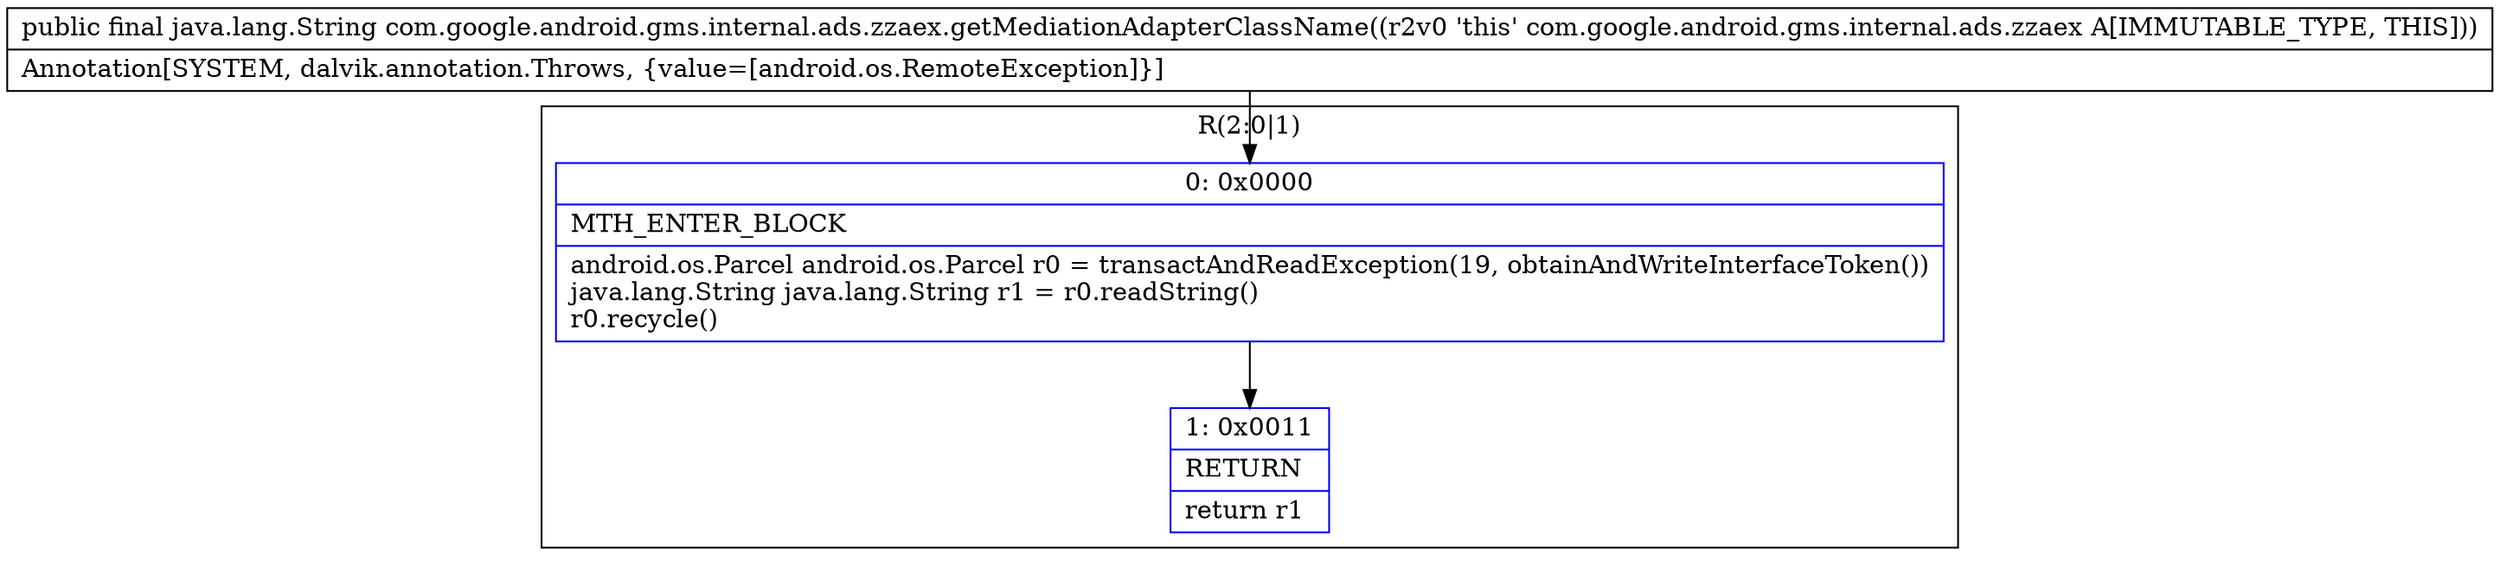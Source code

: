digraph "CFG forcom.google.android.gms.internal.ads.zzaex.getMediationAdapterClassName()Ljava\/lang\/String;" {
subgraph cluster_Region_638053707 {
label = "R(2:0|1)";
node [shape=record,color=blue];
Node_0 [shape=record,label="{0\:\ 0x0000|MTH_ENTER_BLOCK\l|android.os.Parcel android.os.Parcel r0 = transactAndReadException(19, obtainAndWriteInterfaceToken())\ljava.lang.String java.lang.String r1 = r0.readString()\lr0.recycle()\l}"];
Node_1 [shape=record,label="{1\:\ 0x0011|RETURN\l|return r1\l}"];
}
MethodNode[shape=record,label="{public final java.lang.String com.google.android.gms.internal.ads.zzaex.getMediationAdapterClassName((r2v0 'this' com.google.android.gms.internal.ads.zzaex A[IMMUTABLE_TYPE, THIS]))  | Annotation[SYSTEM, dalvik.annotation.Throws, \{value=[android.os.RemoteException]\}]\l}"];
MethodNode -> Node_0;
Node_0 -> Node_1;
}

